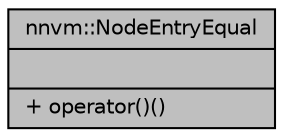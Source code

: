digraph "nnvm::NodeEntryEqual"
{
 // LATEX_PDF_SIZE
  edge [fontname="Helvetica",fontsize="10",labelfontname="Helvetica",labelfontsize="10"];
  node [fontname="Helvetica",fontsize="10",shape=record];
  Node1 [label="{nnvm::NodeEntryEqual\n||+ operator()()\l}",height=0.2,width=0.4,color="black", fillcolor="grey75", style="filled", fontcolor="black",tooltip="This lets you use a NodeEntry as a key in a unordered_map of the form unordered_map<NodeEntry,..."];
}
